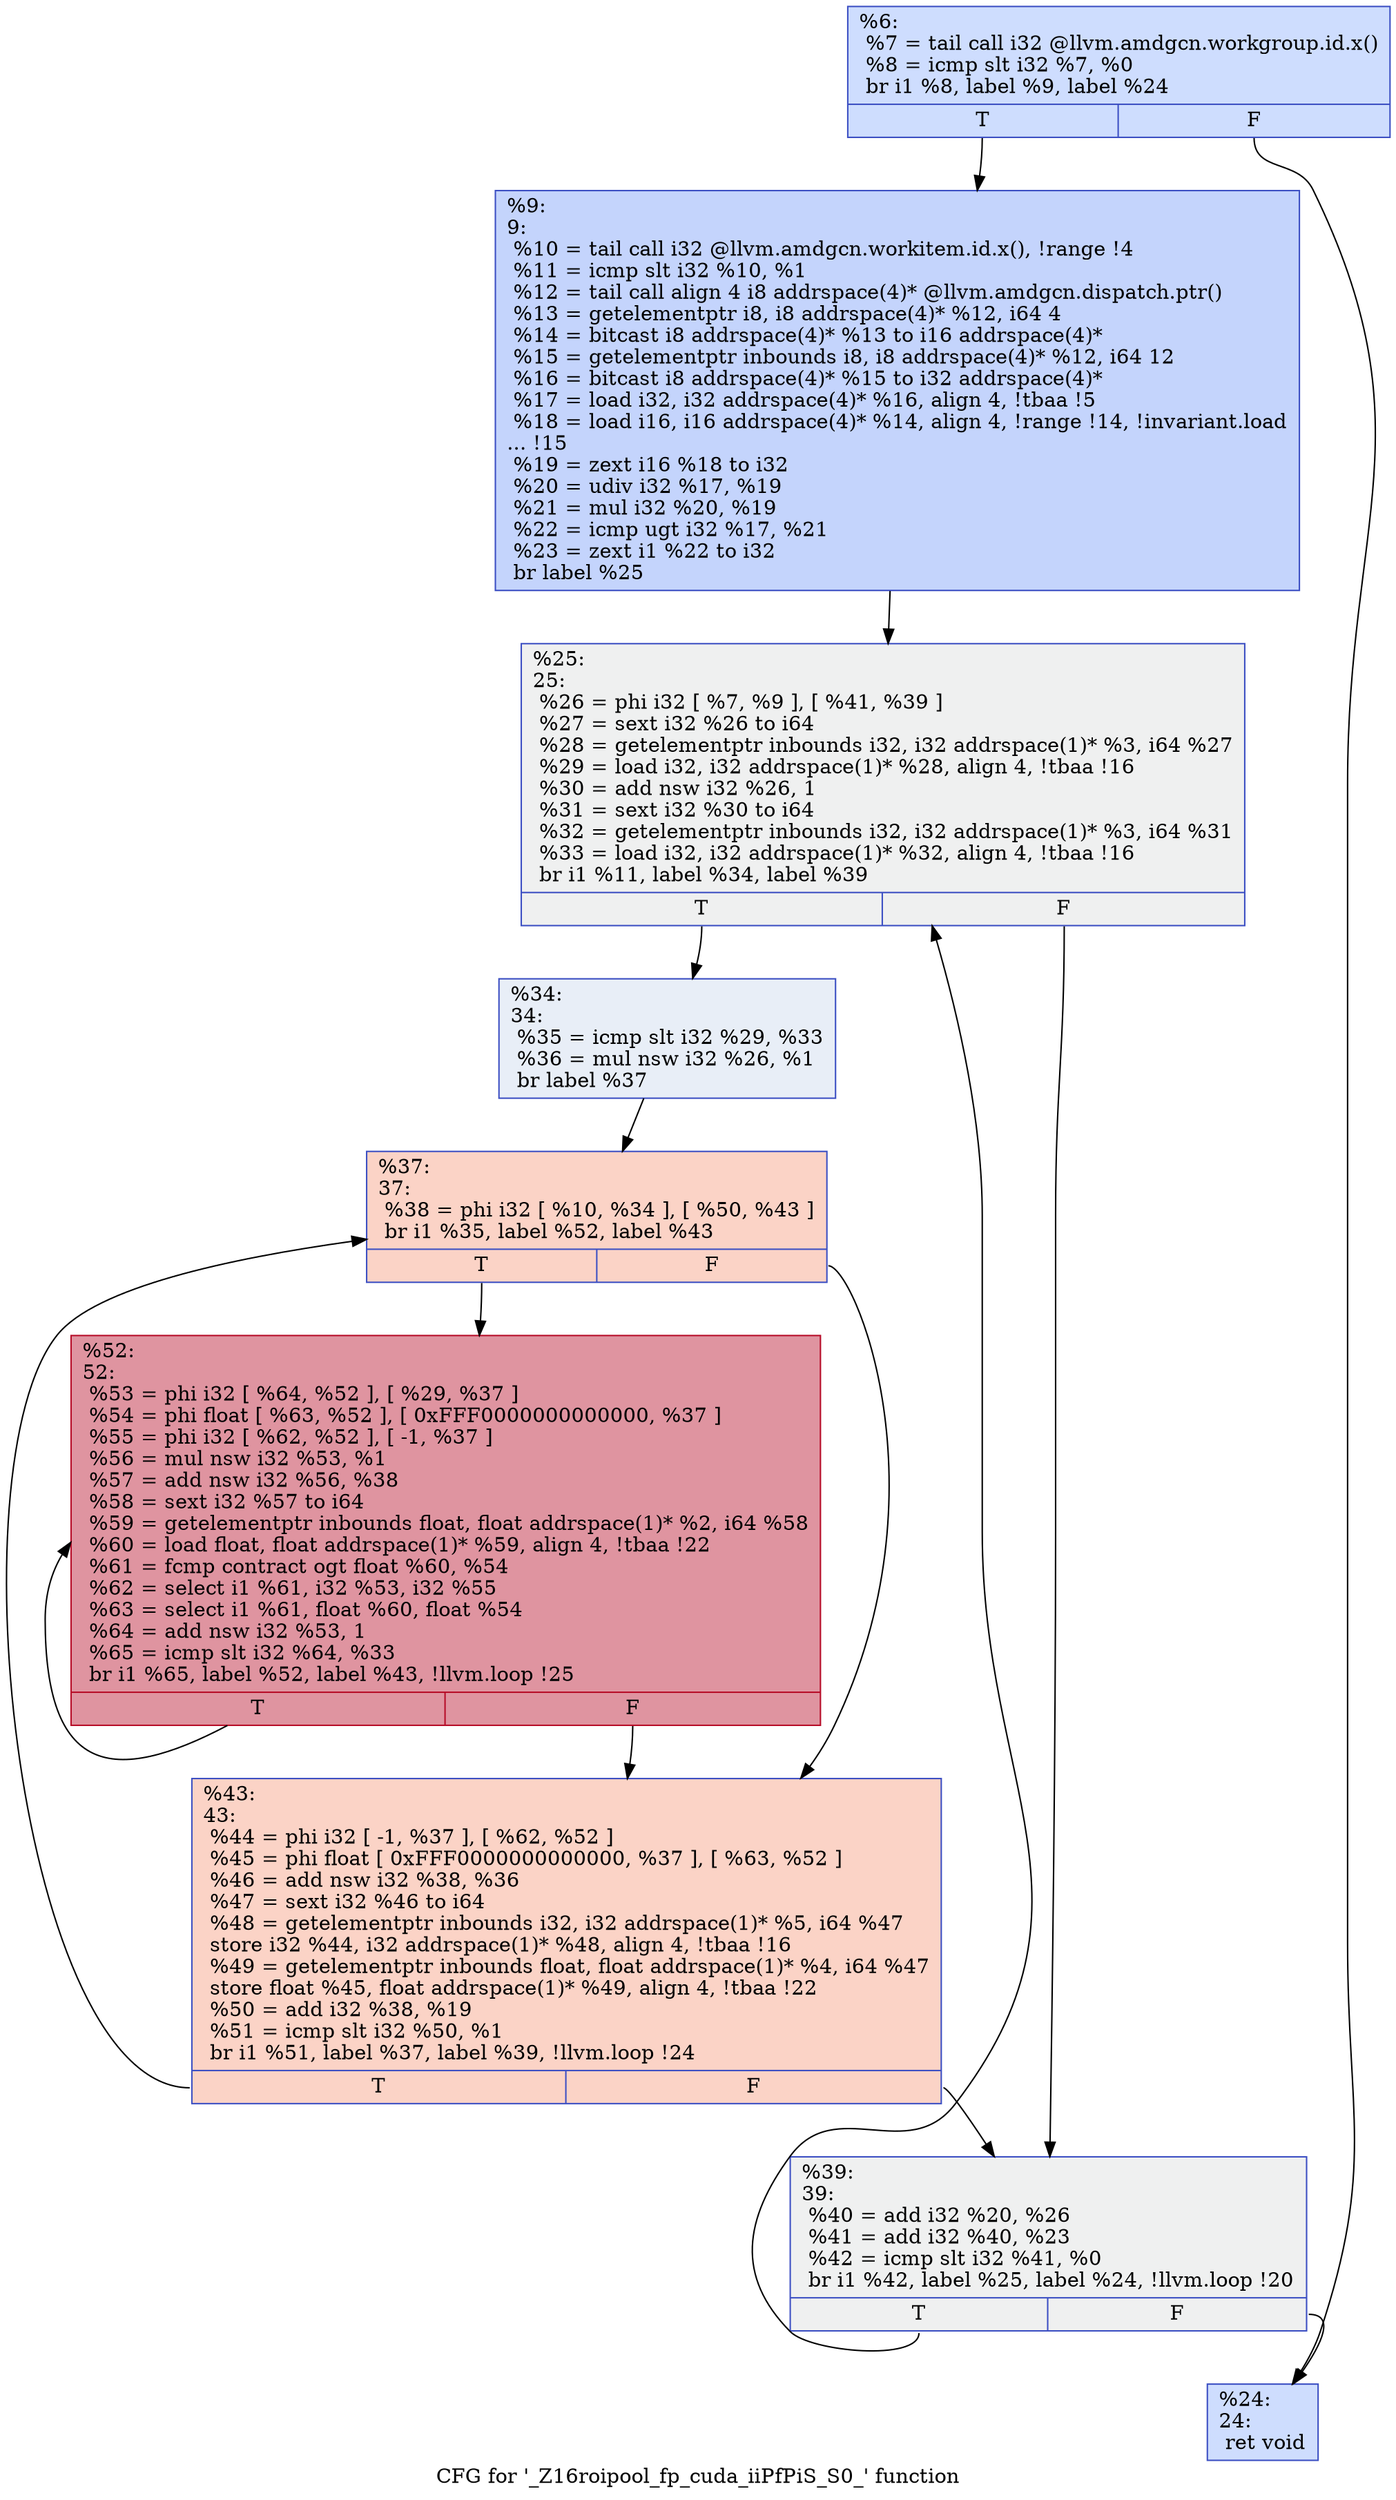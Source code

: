 digraph "CFG for '_Z16roipool_fp_cuda_iiPfPiS_S0_' function" {
	label="CFG for '_Z16roipool_fp_cuda_iiPfPiS_S0_' function";

	Node0x4c2fc20 [shape=record,color="#3d50c3ff", style=filled, fillcolor="#8fb1fe70",label="{%6:\l  %7 = tail call i32 @llvm.amdgcn.workgroup.id.x()\l  %8 = icmp slt i32 %7, %0\l  br i1 %8, label %9, label %24\l|{<s0>T|<s1>F}}"];
	Node0x4c2fc20:s0 -> Node0x4c2ee50;
	Node0x4c2fc20:s1 -> Node0x4c2ff30;
	Node0x4c2ee50 [shape=record,color="#3d50c3ff", style=filled, fillcolor="#7a9df870",label="{%9:\l9:                                                \l  %10 = tail call i32 @llvm.amdgcn.workitem.id.x(), !range !4\l  %11 = icmp slt i32 %10, %1\l  %12 = tail call align 4 i8 addrspace(4)* @llvm.amdgcn.dispatch.ptr()\l  %13 = getelementptr i8, i8 addrspace(4)* %12, i64 4\l  %14 = bitcast i8 addrspace(4)* %13 to i16 addrspace(4)*\l  %15 = getelementptr inbounds i8, i8 addrspace(4)* %12, i64 12\l  %16 = bitcast i8 addrspace(4)* %15 to i32 addrspace(4)*\l  %17 = load i32, i32 addrspace(4)* %16, align 4, !tbaa !5\l  %18 = load i16, i16 addrspace(4)* %14, align 4, !range !14, !invariant.load\l... !15\l  %19 = zext i16 %18 to i32\l  %20 = udiv i32 %17, %19\l  %21 = mul i32 %20, %19\l  %22 = icmp ugt i32 %17, %21\l  %23 = zext i1 %22 to i32\l  br label %25\l}"];
	Node0x4c2ee50 -> Node0x4c321c0;
	Node0x4c2ff30 [shape=record,color="#3d50c3ff", style=filled, fillcolor="#8fb1fe70",label="{%24:\l24:                                               \l  ret void\l}"];
	Node0x4c321c0 [shape=record,color="#3d50c3ff", style=filled, fillcolor="#dbdcde70",label="{%25:\l25:                                               \l  %26 = phi i32 [ %7, %9 ], [ %41, %39 ]\l  %27 = sext i32 %26 to i64\l  %28 = getelementptr inbounds i32, i32 addrspace(1)* %3, i64 %27\l  %29 = load i32, i32 addrspace(1)* %28, align 4, !tbaa !16\l  %30 = add nsw i32 %26, 1\l  %31 = sext i32 %30 to i64\l  %32 = getelementptr inbounds i32, i32 addrspace(1)* %3, i64 %31\l  %33 = load i32, i32 addrspace(1)* %32, align 4, !tbaa !16\l  br i1 %11, label %34, label %39\l|{<s0>T|<s1>F}}"];
	Node0x4c321c0:s0 -> Node0x4c31970;
	Node0x4c321c0:s1 -> Node0x4c32310;
	Node0x4c31970 [shape=record,color="#3d50c3ff", style=filled, fillcolor="#cbd8ee70",label="{%34:\l34:                                               \l  %35 = icmp slt i32 %29, %33\l  %36 = mul nsw i32 %26, %1\l  br label %37\l}"];
	Node0x4c31970 -> Node0x4c319c0;
	Node0x4c319c0 [shape=record,color="#3d50c3ff", style=filled, fillcolor="#f59c7d70",label="{%37:\l37:                                               \l  %38 = phi i32 [ %10, %34 ], [ %50, %43 ]\l  br i1 %35, label %52, label %43\l|{<s0>T|<s1>F}}"];
	Node0x4c319c0:s0 -> Node0x4c33450;
	Node0x4c319c0:s1 -> Node0x4c33310;
	Node0x4c32310 [shape=record,color="#3d50c3ff", style=filled, fillcolor="#dbdcde70",label="{%39:\l39:                                               \l  %40 = add i32 %20, %26\l  %41 = add i32 %40, %23\l  %42 = icmp slt i32 %41, %0\l  br i1 %42, label %25, label %24, !llvm.loop !20\l|{<s0>T|<s1>F}}"];
	Node0x4c32310:s0 -> Node0x4c321c0;
	Node0x4c32310:s1 -> Node0x4c2ff30;
	Node0x4c33310 [shape=record,color="#3d50c3ff", style=filled, fillcolor="#f59c7d70",label="{%43:\l43:                                               \l  %44 = phi i32 [ -1, %37 ], [ %62, %52 ]\l  %45 = phi float [ 0xFFF0000000000000, %37 ], [ %63, %52 ]\l  %46 = add nsw i32 %38, %36\l  %47 = sext i32 %46 to i64\l  %48 = getelementptr inbounds i32, i32 addrspace(1)* %5, i64 %47\l  store i32 %44, i32 addrspace(1)* %48, align 4, !tbaa !16\l  %49 = getelementptr inbounds float, float addrspace(1)* %4, i64 %47\l  store float %45, float addrspace(1)* %49, align 4, !tbaa !22\l  %50 = add i32 %38, %19\l  %51 = icmp slt i32 %50, %1\l  br i1 %51, label %37, label %39, !llvm.loop !24\l|{<s0>T|<s1>F}}"];
	Node0x4c33310:s0 -> Node0x4c319c0;
	Node0x4c33310:s1 -> Node0x4c32310;
	Node0x4c33450 [shape=record,color="#b70d28ff", style=filled, fillcolor="#b70d2870",label="{%52:\l52:                                               \l  %53 = phi i32 [ %64, %52 ], [ %29, %37 ]\l  %54 = phi float [ %63, %52 ], [ 0xFFF0000000000000, %37 ]\l  %55 = phi i32 [ %62, %52 ], [ -1, %37 ]\l  %56 = mul nsw i32 %53, %1\l  %57 = add nsw i32 %56, %38\l  %58 = sext i32 %57 to i64\l  %59 = getelementptr inbounds float, float addrspace(1)* %2, i64 %58\l  %60 = load float, float addrspace(1)* %59, align 4, !tbaa !22\l  %61 = fcmp contract ogt float %60, %54\l  %62 = select i1 %61, i32 %53, i32 %55\l  %63 = select i1 %61, float %60, float %54\l  %64 = add nsw i32 %53, 1\l  %65 = icmp slt i32 %64, %33\l  br i1 %65, label %52, label %43, !llvm.loop !25\l|{<s0>T|<s1>F}}"];
	Node0x4c33450:s0 -> Node0x4c33450;
	Node0x4c33450:s1 -> Node0x4c33310;
}
